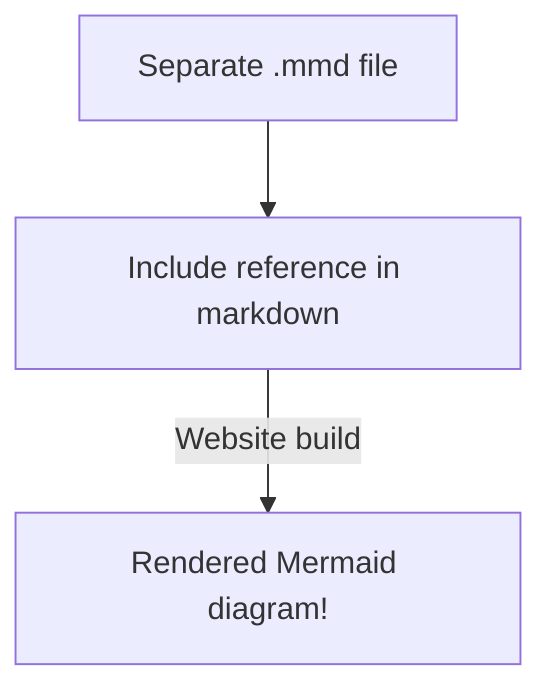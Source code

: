 flowchart
    inl[Separate .mmd file] --> inc[Include reference in markdown] -->|Website build| r[Rendered Mermaid diagram!]